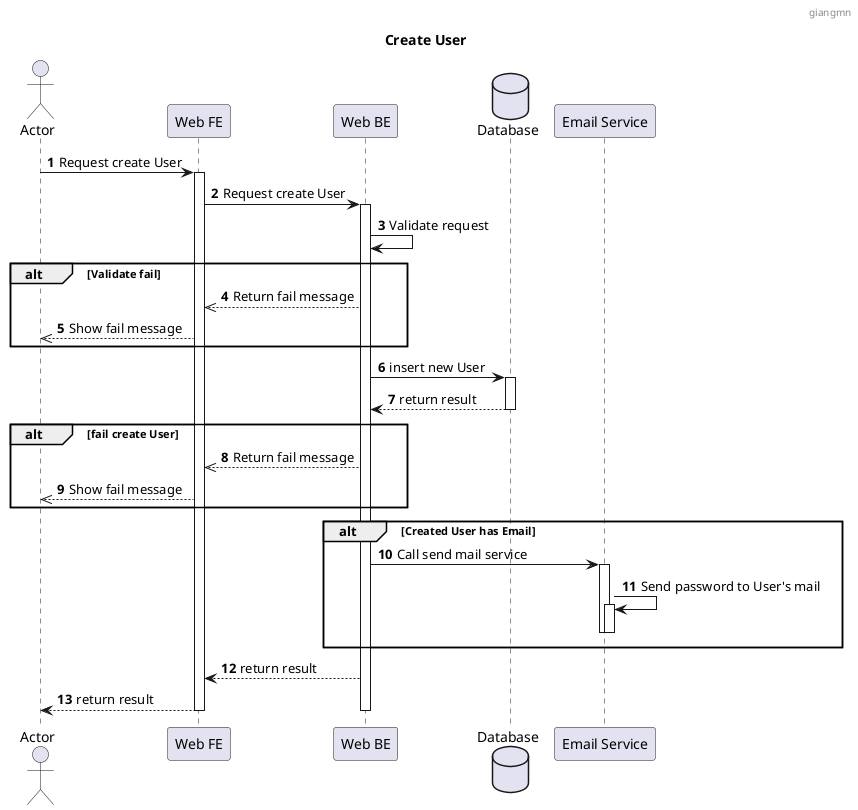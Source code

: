 @startuml
header : giangmn
title: Create User
autonumber

actor "Actor" as a
participant "Web FE" as fe
participant "Web BE" as be
database "Database" as db
participant "Email Service" as es

a->fe : Request create User
fe++
fe -> be: Request create User
be++
be -> be: Validate request
alt Validate fail
be -->> fe: Return fail message
fe-->> a: Show fail message
end

be -> db: insert new User
db++
db --> be: return result
db--
alt fail create User
be -->> fe: Return fail message
fe-->> a: Show fail message

end
alt Created User has Email
be -> es: Call send mail service
es++
es->es :Send password to User's mail
es++
es--
es--
end
be --> fe: return result
fe--> a: return result
fe--
be--

@enduml